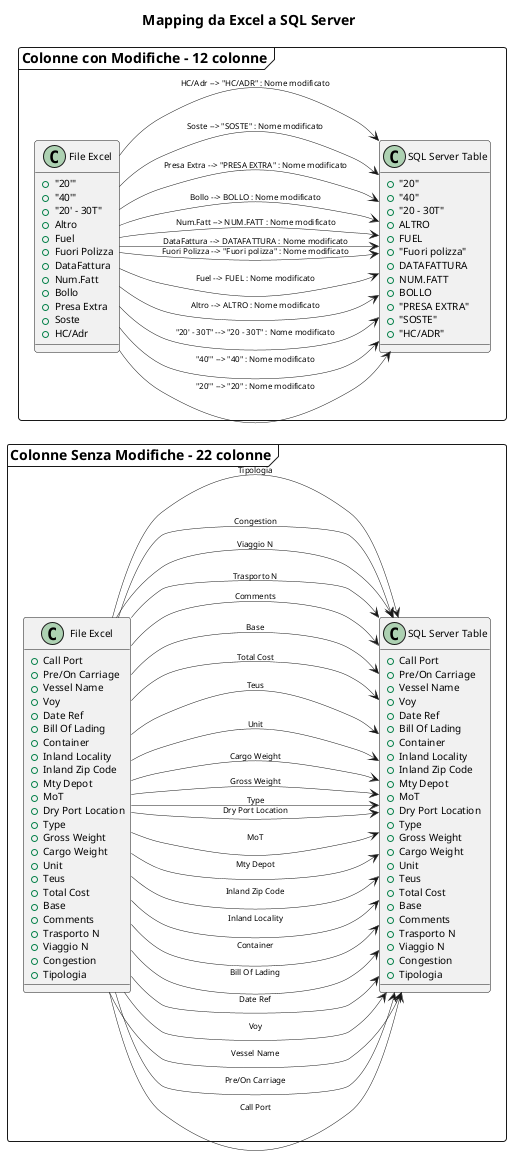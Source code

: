 @startuml
left to right direction
skinparam backgroundColor #FFFFFF
skinparam classFontSize 10
skinparam classAttributeFontSize 10
skinparam ArrowFontSize 8
skinparam ArrowThickness 0.5
skinparam RankSpacing 10
skinparam NodeSep 10

title Mapping da Excel a SQL Server

frame "Colonne Senza Modifiche - 22 colonne" {
    class "File Excel" as Excel1 {
        + Call Port
        + Pre/On Carriage
        + Vessel Name
        + Voy
        + Date Ref
        + Bill Of Lading
        + Container
        + Inland Locality
        + Inland Zip Code
        + Mty Depot
        + MoT
        + Dry Port Location
        + Type
        + Gross Weight
        + Cargo Weight
        + Unit
        + Teus
        + Total Cost
        + Base
        + Comments
        + Trasporto N
        + Viaggio N
        + Congestion
        + Tipologia
    }

    class "SQL Server Table" as SQL1 {
        + Call Port
        + Pre/On Carriage
        + Vessel Name
        + Voy
        + Date Ref
        + Bill Of Lading
        + Container
        + Inland Locality
        + Inland Zip Code
        + Mty Depot
        + MoT
        + Dry Port Location
        + Type
        + Gross Weight
        + Cargo Weight
        + Unit
        + Teus
        + Total Cost
        + Base
        + Comments
        + Trasporto N
        + Viaggio N
        + Congestion
        + Tipologia
    }

    Excel1 --> SQL1 : Call Port
    Excel1 --> SQL1 : Pre/On Carriage
    Excel1 --> SQL1 : Vessel Name
    Excel1 --> SQL1 : Voy
    Excel1 --> SQL1 : Date Ref
    Excel1 --> SQL1 : Bill Of Lading
    Excel1 --> SQL1 : Container
    Excel1 --> SQL1 : Inland Locality
    Excel1 --> SQL1 : Inland Zip Code
    Excel1 --> SQL1 : Mty Depot
    Excel1 --> SQL1 : MoT
    Excel1 --> SQL1 : Dry Port Location
    Excel1 --> SQL1 : Type
    Excel1 --> SQL1 : Gross Weight
    Excel1 --> SQL1 : Cargo Weight
    Excel1 --> SQL1 : Unit
    Excel1 --> SQL1 : Teus
    Excel1 --> SQL1 : Total Cost
    Excel1 --> SQL1 : Base
    Excel1 --> SQL1 : Comments
    Excel1 --> SQL1 : Trasporto N
    Excel1 --> SQL1 : Viaggio N
    Excel1 --> SQL1 : Congestion
    Excel1 --> SQL1 : Tipologia
}

frame "Colonne con Modifiche - 12 colonne" {
    class "File Excel" as Excel2 {
        + "20'"
        + "40'"
        + "20' - 30T"
        + Altro
        + Fuel
        + Fuori Polizza
        + DataFattura
        + Num.Fatt
        + Bollo
        + Presa Extra
        + Soste
        + HC/Adr
    }

    class "SQL Server Table" as SQL2 {
        + "20"
        + "40"
        + "20 - 30T"
        + ALTRO
        + FUEL
        + "Fuori polizza"
        + DATAFATTURA
        + NUM.FATT
        + BOLLO
        + "PRESA EXTRA"
        + "SOSTE"
        + "HC/ADR"
    }

    Excel2 --> SQL2 : "20'" --> "20" : Nome modificato
    Excel2 --> SQL2 : "40'" --> "40" : Nome modificato
    Excel2 --> SQL2 : "20' - 30T" --> "20 - 30T" : Nome modificato
    Excel2 --> SQL2 : Altro --> ALTRO : Nome modificato
    Excel2 --> SQL2 : Fuel --> FUEL : Nome modificato
    Excel2 --> SQL2 : Fuori Polizza --> "Fuori polizza" : Nome modificato
    Excel2 --> SQL2 : DataFattura --> DATAFATTURA : Nome modificato
    Excel2 --> SQL2 : Num.Fatt --> NUM.FATT : Nome modificato
    Excel2 --> SQL2 : Bollo --> BOLLO : Nome modificato
    Excel2 --> SQL2 : Presa Extra --> "PRESA EXTRA" : Nome modificato
    Excel2 --> SQL2 : Soste --> "SOSTE" : Nome modificato
    Excel2 --> SQL2 : HC/Adr --> "HC/ADR" : Nome modificato
}
@enduml
